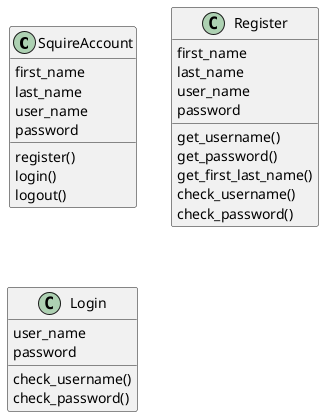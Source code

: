 @startuml

class "SquireAccount" as ua {
first_name
last_name
user_name
password
register()
login()
logout()
}



class "Register" as re {
first_name
last_name
user_name
password

get_username()
get_password()
get_first_last_name()
check_username()
check_password()
}

class "Login" as lo {
user_name
password

check_username()
check_password()
}









@enduml
